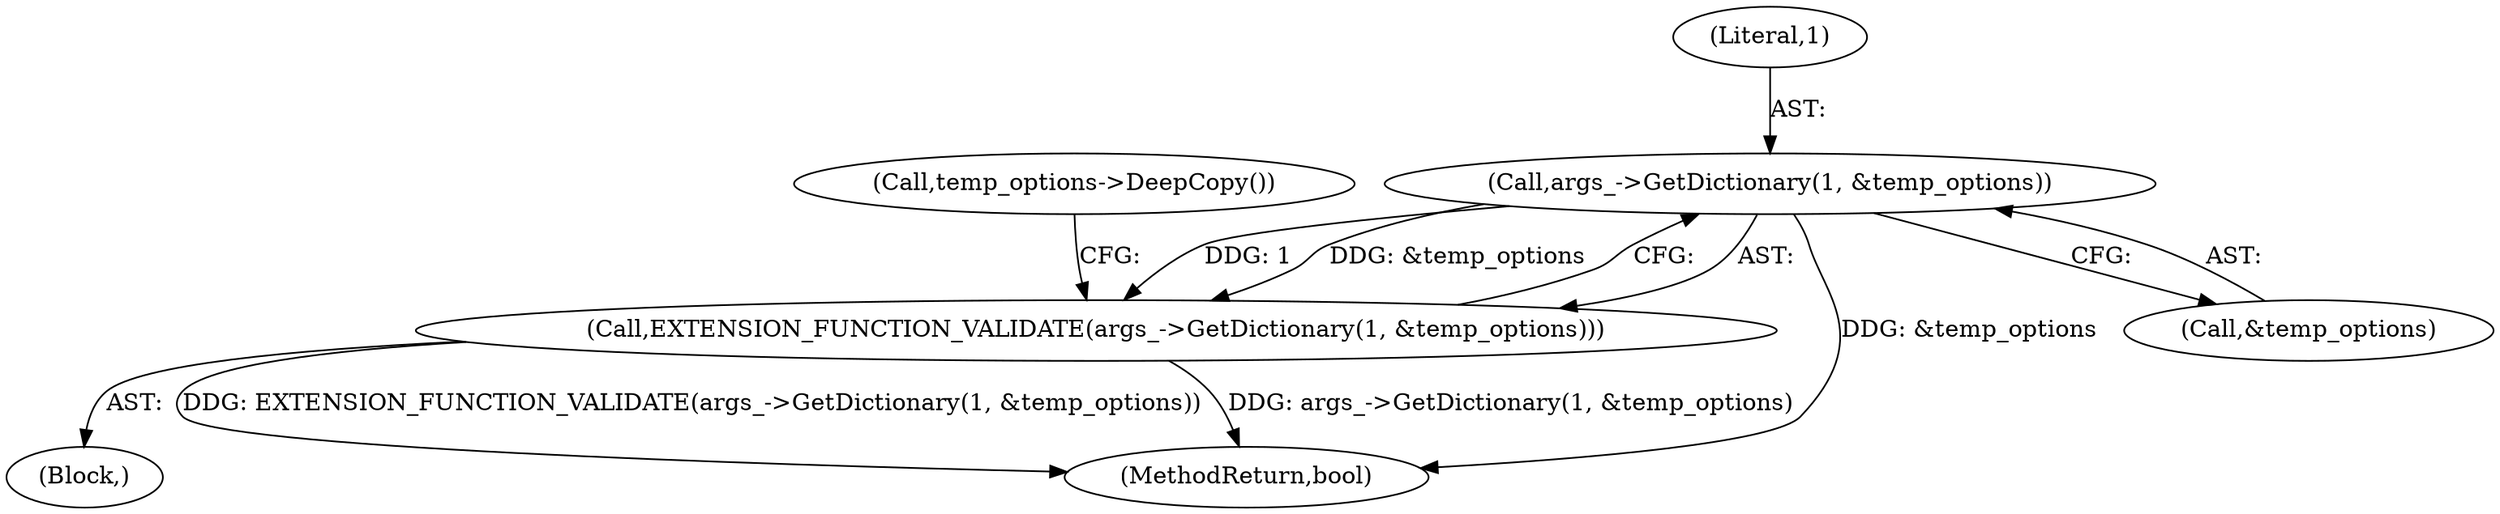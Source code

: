 digraph "0_Chrome_c63f2b7fe4fe2977f858a8e36d5f48db17eff2e7_19@pointer" {
"1000129" [label="(Call,args_->GetDictionary(1, &temp_options))"];
"1000128" [label="(Call,EXTENSION_FUNCTION_VALIDATE(args_->GetDictionary(1, &temp_options)))"];
"1000154" [label="(MethodReturn,bool)"];
"1000123" [label="(Block,)"];
"1000130" [label="(Literal,1)"];
"1000128" [label="(Call,EXTENSION_FUNCTION_VALIDATE(args_->GetDictionary(1, &temp_options)))"];
"1000129" [label="(Call,args_->GetDictionary(1, &temp_options))"];
"1000131" [label="(Call,&temp_options)"];
"1000134" [label="(Call,temp_options->DeepCopy())"];
"1000129" -> "1000128"  [label="AST: "];
"1000129" -> "1000131"  [label="CFG: "];
"1000130" -> "1000129"  [label="AST: "];
"1000131" -> "1000129"  [label="AST: "];
"1000128" -> "1000129"  [label="CFG: "];
"1000129" -> "1000154"  [label="DDG: &temp_options"];
"1000129" -> "1000128"  [label="DDG: 1"];
"1000129" -> "1000128"  [label="DDG: &temp_options"];
"1000128" -> "1000123"  [label="AST: "];
"1000134" -> "1000128"  [label="CFG: "];
"1000128" -> "1000154"  [label="DDG: args_->GetDictionary(1, &temp_options)"];
"1000128" -> "1000154"  [label="DDG: EXTENSION_FUNCTION_VALIDATE(args_->GetDictionary(1, &temp_options))"];
}
